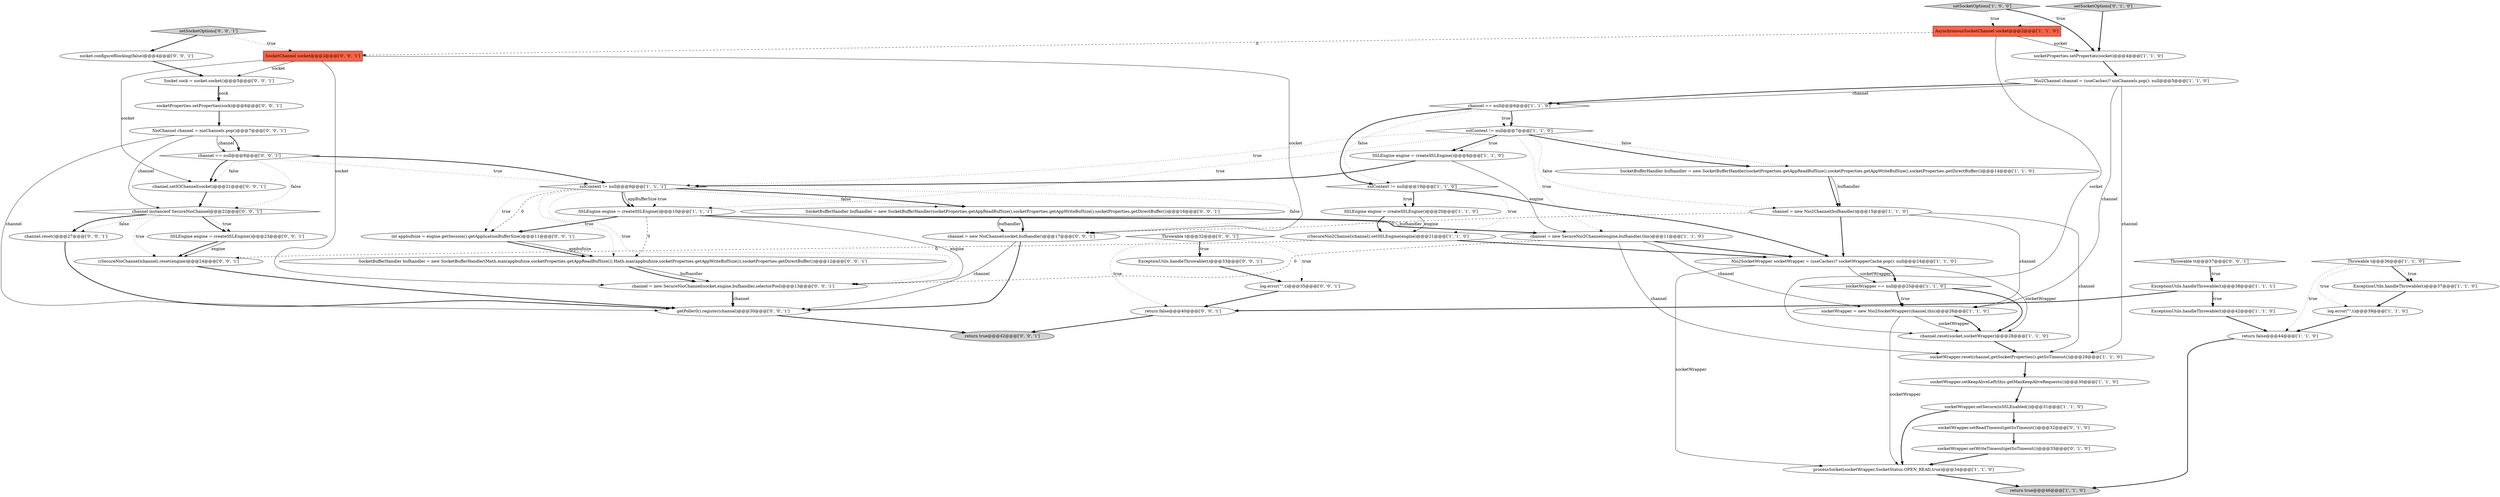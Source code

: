 digraph {
16 [style = filled, label = "return false@@@44@@@['1', '1', '0']", fillcolor = white, shape = ellipse image = "AAA0AAABBB1BBB"];
23 [style = filled, label = "processSocket(socketWrapper,SocketStatus.OPEN_READ,true)@@@34@@@['1', '1', '0']", fillcolor = white, shape = ellipse image = "AAA0AAABBB1BBB"];
10 [style = filled, label = "socketWrapper.setSecure(isSSLEnabled())@@@31@@@['1', '1', '0']", fillcolor = white, shape = ellipse image = "AAA0AAABBB1BBB"];
41 [style = filled, label = "NioChannel channel = nioChannels.pop()@@@7@@@['0', '0', '1']", fillcolor = white, shape = ellipse image = "AAA0AAABBB3BBB"];
48 [style = filled, label = "return false@@@40@@@['0', '0', '1']", fillcolor = white, shape = ellipse image = "AAA0AAABBB3BBB"];
56 [style = filled, label = "channel = new SecureNioChannel(socket,engine,bufhandler,selectorPool)@@@13@@@['0', '0', '1']", fillcolor = white, shape = ellipse image = "AAA0AAABBB3BBB"];
46 [style = filled, label = "int appbufsize = engine.getSession().getApplicationBufferSize()@@@11@@@['0', '0', '1']", fillcolor = white, shape = ellipse image = "AAA0AAABBB3BBB"];
22 [style = filled, label = "channel = new Nio2Channel(bufhandler)@@@15@@@['1', '1', '0']", fillcolor = white, shape = ellipse image = "AAA0AAABBB1BBB"];
51 [style = filled, label = "setSocketOptions['0', '0', '1']", fillcolor = lightgray, shape = diamond image = "AAA0AAABBB3BBB"];
9 [style = filled, label = "SSLEngine engine = createSSLEngine()@@@8@@@['1', '1', '0']", fillcolor = white, shape = ellipse image = "AAA0AAABBB1BBB"];
8 [style = filled, label = "ExceptionUtils.handleThrowable(t)@@@42@@@['1', '1', '0']", fillcolor = white, shape = ellipse image = "AAA0AAABBB1BBB"];
31 [style = filled, label = "socketWrapper.setWriteTimeout(getSoTimeout())@@@33@@@['0', '1', '0']", fillcolor = white, shape = ellipse image = "AAA1AAABBB2BBB"];
44 [style = filled, label = "Socket sock = socket.socket()@@@5@@@['0', '0', '1']", fillcolor = white, shape = ellipse image = "AAA0AAABBB3BBB"];
40 [style = filled, label = "channel == null@@@8@@@['0', '0', '1']", fillcolor = white, shape = diamond image = "AAA0AAABBB3BBB"];
26 [style = filled, label = "AsynchronousSocketChannel socket@@@2@@@['1', '1', '0']", fillcolor = tomato, shape = box image = "AAA0AAABBB1BBB"];
20 [style = filled, label = "socketWrapper = new Nio2SocketWrapper(channel,this)@@@26@@@['1', '1', '0']", fillcolor = white, shape = ellipse image = "AAA0AAABBB1BBB"];
6 [style = filled, label = "Nio2SocketWrapper socketWrapper = (useCaches)? socketWrapperCache.pop(): null@@@24@@@['1', '1', '0']", fillcolor = white, shape = ellipse image = "AAA0AAABBB1BBB"];
25 [style = filled, label = "channel = new SecureNio2Channel(engine,bufhandler,this)@@@11@@@['1', '1', '0']", fillcolor = white, shape = ellipse image = "AAA0AAABBB1BBB"];
29 [style = filled, label = "channel == null@@@6@@@['1', '1', '0']", fillcolor = white, shape = diamond image = "AAA0AAABBB1BBB"];
7 [style = filled, label = "socketWrapper == null@@@25@@@['1', '1', '0']", fillcolor = white, shape = diamond image = "AAA0AAABBB1BBB"];
35 [style = filled, label = "channel.reset()@@@27@@@['0', '0', '1']", fillcolor = white, shape = ellipse image = "AAA0AAABBB3BBB"];
2 [style = filled, label = "sslContext != null@@@19@@@['1', '1', '0']", fillcolor = white, shape = diamond image = "AAA0AAABBB1BBB"];
49 [style = filled, label = "SocketBufferHandler bufhandler = new SocketBufferHandler(Math.max(appbufsize,socketProperties.getAppReadBufSize()),Math.max(appbufsize,socketProperties.getAppWriteBufSize()),socketProperties.getDirectBuffer())@@@12@@@['0', '0', '1']", fillcolor = white, shape = ellipse image = "AAA0AAABBB3BBB"];
52 [style = filled, label = "SocketBufferHandler bufhandler = new SocketBufferHandler(socketProperties.getAppReadBufSize(),socketProperties.getAppWriteBufSize(),socketProperties.getDirectBuffer())@@@16@@@['0', '0', '1']", fillcolor = white, shape = ellipse image = "AAA0AAABBB3BBB"];
54 [style = filled, label = "return true@@@42@@@['0', '0', '1']", fillcolor = lightgray, shape = ellipse image = "AAA0AAABBB3BBB"];
32 [style = filled, label = "socketWrapper.setReadTimeout(getSoTimeout())@@@32@@@['0', '1', '0']", fillcolor = white, shape = ellipse image = "AAA1AAABBB2BBB"];
4 [style = filled, label = "SSLEngine engine = createSSLEngine()@@@20@@@['1', '1', '0']", fillcolor = white, shape = ellipse image = "AAA0AAABBB1BBB"];
53 [style = filled, label = "((SecureNioChannel)channel).reset(engine)@@@24@@@['0', '0', '1']", fillcolor = white, shape = ellipse image = "AAA0AAABBB3BBB"];
17 [style = filled, label = "log.error(\"\",t)@@@39@@@['1', '1', '0']", fillcolor = white, shape = ellipse image = "AAA0AAABBB1BBB"];
38 [style = filled, label = "Throwable tt@@@37@@@['0', '0', '1']", fillcolor = white, shape = diamond image = "AAA0AAABBB3BBB"];
42 [style = filled, label = "ExceptionUtils.handleThrowable(t)@@@33@@@['0', '0', '1']", fillcolor = white, shape = ellipse image = "AAA0AAABBB3BBB"];
3 [style = filled, label = "ExceptionUtils.handleThrowable(t)@@@37@@@['1', '1', '0']", fillcolor = white, shape = ellipse image = "AAA0AAABBB1BBB"];
55 [style = filled, label = "SSLEngine engine = createSSLEngine()@@@23@@@['0', '0', '1']", fillcolor = white, shape = ellipse image = "AAA0AAABBB3BBB"];
15 [style = filled, label = "setSocketOptions['1', '0', '0']", fillcolor = lightgray, shape = diamond image = "AAA0AAABBB1BBB"];
24 [style = filled, label = "ExceptionUtils.handleThrowable(t)@@@38@@@['1', '1', '1']", fillcolor = white, shape = ellipse image = "AAA0AAABBB1BBB"];
12 [style = filled, label = "sslContext != null@@@9@@@['1', '1', '1']", fillcolor = white, shape = diamond image = "AAA0AAABBB1BBB"];
28 [style = filled, label = "Throwable t@@@36@@@['1', '1', '0']", fillcolor = white, shape = diamond image = "AAA0AAABBB1BBB"];
37 [style = filled, label = "socketProperties.setProperties(sock)@@@6@@@['0', '0', '1']", fillcolor = white, shape = ellipse image = "AAA0AAABBB3BBB"];
5 [style = filled, label = "((SecureNio2Channel)channel).setSSLEngine(engine)@@@21@@@['1', '1', '0']", fillcolor = white, shape = ellipse image = "AAA0AAABBB1BBB"];
30 [style = filled, label = "setSocketOptions['0', '1', '0']", fillcolor = lightgray, shape = diamond image = "AAA0AAABBB2BBB"];
36 [style = filled, label = "Throwable t@@@32@@@['0', '0', '1']", fillcolor = white, shape = diamond image = "AAA0AAABBB3BBB"];
39 [style = filled, label = "channel = new NioChannel(socket,bufhandler)@@@17@@@['0', '0', '1']", fillcolor = white, shape = ellipse image = "AAA0AAABBB3BBB"];
18 [style = filled, label = "channel.reset(socket,socketWrapper)@@@28@@@['1', '1', '0']", fillcolor = white, shape = ellipse image = "AAA0AAABBB1BBB"];
1 [style = filled, label = "sslContext != null@@@7@@@['1', '1', '0']", fillcolor = white, shape = diamond image = "AAA0AAABBB1BBB"];
27 [style = filled, label = "Nio2Channel channel = (useCaches)? nioChannels.pop(): null@@@5@@@['1', '1', '0']", fillcolor = white, shape = ellipse image = "AAA0AAABBB1BBB"];
34 [style = filled, label = "channel instanceof SecureNioChannel@@@22@@@['0', '0', '1']", fillcolor = white, shape = diamond image = "AAA0AAABBB3BBB"];
11 [style = filled, label = "SocketBufferHandler bufhandler = new SocketBufferHandler(socketProperties.getAppReadBufSize(),socketProperties.getAppWriteBufSize(),socketProperties.getDirectBuffer())@@@14@@@['1', '1', '0']", fillcolor = white, shape = ellipse image = "AAA0AAABBB1BBB"];
14 [style = filled, label = "socketWrapper.reset(channel,getSocketProperties().getSoTimeout())@@@29@@@['1', '1', '0']", fillcolor = white, shape = ellipse image = "AAA0AAABBB1BBB"];
21 [style = filled, label = "SSLEngine engine = createSSLEngine()@@@10@@@['1', '1', '1']", fillcolor = white, shape = ellipse image = "AAA0AAABBB1BBB"];
13 [style = filled, label = "socketProperties.setProperties(socket)@@@4@@@['1', '1', '0']", fillcolor = white, shape = ellipse image = "AAA0AAABBB1BBB"];
45 [style = filled, label = "SocketChannel socket@@@2@@@['0', '0', '1']", fillcolor = tomato, shape = box image = "AAA0AAABBB3BBB"];
50 [style = filled, label = "log.error(\"\",t)@@@35@@@['0', '0', '1']", fillcolor = white, shape = ellipse image = "AAA0AAABBB3BBB"];
43 [style = filled, label = "channel.setIOChannel(socket)@@@21@@@['0', '0', '1']", fillcolor = white, shape = ellipse image = "AAA0AAABBB3BBB"];
19 [style = filled, label = "return true@@@46@@@['1', '1', '0']", fillcolor = lightgray, shape = ellipse image = "AAA0AAABBB1BBB"];
47 [style = filled, label = "getPoller0().register(channel)@@@30@@@['0', '0', '1']", fillcolor = white, shape = ellipse image = "AAA0AAABBB3BBB"];
33 [style = filled, label = "socket.configureBlocking(false)@@@4@@@['0', '0', '1']", fillcolor = white, shape = ellipse image = "AAA0AAABBB3BBB"];
0 [style = filled, label = "socketWrapper.setKeepAliveLeft(this.getMaxKeepAliveRequests())@@@30@@@['1', '1', '0']", fillcolor = white, shape = ellipse image = "AAA0AAABBB1BBB"];
28->3 [style = bold, label=""];
11->22 [style = bold, label=""];
12->21 [style = solid, label="appBufferSize"];
36->42 [style = bold, label=""];
28->17 [style = dotted, label="true"];
2->4 [style = bold, label=""];
10->23 [style = bold, label=""];
6->23 [style = solid, label="socketWrapper"];
30->13 [style = bold, label=""];
2->5 [style = dotted, label="true"];
56->47 [style = solid, label="channel"];
14->0 [style = bold, label=""];
45->44 [style = solid, label="socket"];
42->50 [style = bold, label=""];
21->46 [style = bold, label=""];
1->11 [style = bold, label=""];
9->25 [style = solid, label="engine"];
44->37 [style = bold, label=""];
21->25 [style = bold, label=""];
26->45 [style = dashed, label="0"];
3->17 [style = bold, label=""];
22->20 [style = solid, label="channel"];
1->21 [style = dotted, label="true"];
20->18 [style = solid, label="socketWrapper"];
34->55 [style = bold, label=""];
28->3 [style = dotted, label="true"];
15->13 [style = bold, label=""];
39->47 [style = bold, label=""];
40->34 [style = dotted, label="false"];
21->49 [style = dashed, label="0"];
6->7 [style = solid, label="socketWrapper"];
17->16 [style = bold, label=""];
1->11 [style = dotted, label="false"];
31->23 [style = bold, label=""];
5->6 [style = bold, label=""];
9->12 [style = bold, label=""];
8->16 [style = bold, label=""];
41->40 [style = bold, label=""];
1->9 [style = bold, label=""];
45->56 [style = solid, label="socket"];
27->14 [style = solid, label="channel"];
29->2 [style = dotted, label="false"];
12->39 [style = dotted, label="false"];
1->9 [style = dotted, label="true"];
20->18 [style = bold, label=""];
51->33 [style = bold, label=""];
48->54 [style = bold, label=""];
1->25 [style = dotted, label="true"];
7->20 [style = bold, label=""];
38->24 [style = bold, label=""];
52->39 [style = bold, label=""];
24->8 [style = dotted, label="true"];
41->34 [style = solid, label="channel"];
1->22 [style = dotted, label="false"];
13->27 [style = bold, label=""];
45->39 [style = solid, label="socket"];
12->21 [style = dotted, label="true"];
5->53 [style = dashed, label="0"];
40->43 [style = dotted, label="false"];
30->26 [style = dotted, label="true"];
47->54 [style = bold, label=""];
51->45 [style = dotted, label="true"];
34->35 [style = bold, label=""];
29->1 [style = bold, label=""];
41->40 [style = solid, label="channel"];
35->47 [style = bold, label=""];
25->20 [style = solid, label="channel"];
38->24 [style = dotted, label="true"];
29->1 [style = dotted, label="true"];
21->56 [style = solid, label="engine"];
36->42 [style = dotted, label="true"];
45->43 [style = solid, label="socket"];
37->41 [style = bold, label=""];
15->26 [style = dotted, label="true"];
20->23 [style = solid, label="socketWrapper"];
22->6 [style = bold, label=""];
12->52 [style = dotted, label="false"];
29->2 [style = bold, label=""];
7->18 [style = bold, label=""];
40->43 [style = bold, label=""];
16->19 [style = bold, label=""];
52->39 [style = solid, label="bufhandler"];
27->29 [style = solid, label="channel"];
49->56 [style = solid, label="bufhandler"];
41->47 [style = solid, label="channel"];
22->39 [style = dashed, label="0"];
6->18 [style = solid, label="socketWrapper"];
21->25 [style = solid, label="bufhandler"];
1->12 [style = dotted, label="true"];
12->46 [style = dotted, label="true"];
56->47 [style = bold, label=""];
55->53 [style = bold, label=""];
12->49 [style = dotted, label="true"];
2->6 [style = bold, label=""];
53->47 [style = bold, label=""];
12->56 [style = dotted, label="true"];
11->22 [style = solid, label="bufhandler"];
18->14 [style = bold, label=""];
24->8 [style = bold, label=""];
25->6 [style = bold, label=""];
26->18 [style = solid, label="socket"];
27->20 [style = solid, label="channel"];
34->55 [style = dotted, label="true"];
24->48 [style = bold, label=""];
55->53 [style = solid, label="engine"];
46->49 [style = bold, label=""];
10->32 [style = bold, label=""];
22->14 [style = solid, label="channel"];
2->4 [style = dotted, label="true"];
39->47 [style = solid, label="channel"];
40->12 [style = bold, label=""];
23->19 [style = bold, label=""];
12->46 [style = dashed, label="0"];
34->35 [style = dotted, label="false"];
26->13 [style = solid, label="socket"];
4->5 [style = bold, label=""];
12->21 [style = bold, label=""];
4->5 [style = solid, label="engine"];
50->48 [style = bold, label=""];
25->56 [style = dashed, label="0"];
33->44 [style = bold, label=""];
27->29 [style = bold, label=""];
0->10 [style = bold, label=""];
43->34 [style = bold, label=""];
36->48 [style = dotted, label="true"];
28->16 [style = dotted, label="true"];
32->31 [style = bold, label=""];
46->49 [style = solid, label="appbufsize"];
44->37 [style = solid, label="sock"];
49->56 [style = bold, label=""];
25->14 [style = solid, label="channel"];
6->7 [style = bold, label=""];
40->12 [style = dotted, label="true"];
7->20 [style = dotted, label="true"];
34->53 [style = dotted, label="true"];
36->50 [style = dotted, label="true"];
12->52 [style = bold, label=""];
}
